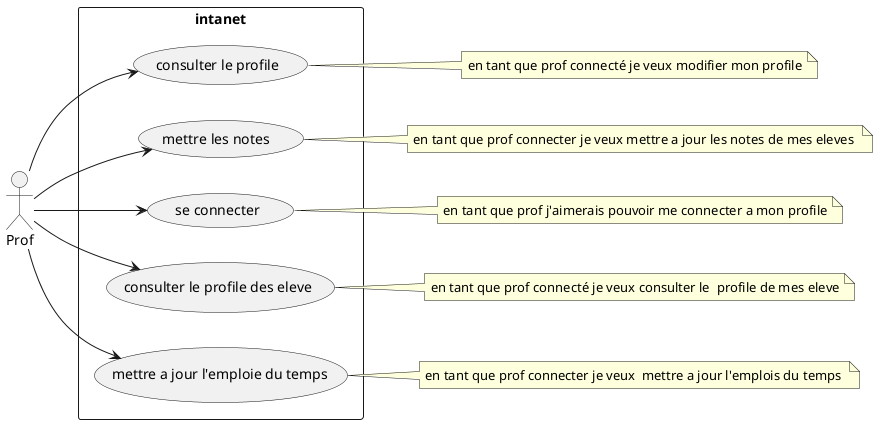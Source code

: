 @startuml

left to right direction
actor "Prof" as p
rectangle intanet {
  usecase "consulter le profile" as uc1
  usecase "mettre les notes " as uc2
  usecase "se connecter" as uc3
  usecase "consulter le profile des eleve" as uc4
  usecase "mettre a jour l'emploie du temps" as uc5
}
p --> uc1
p-->uc2
p-->uc3

p-->uc4

p-->uc5


note right of (uc1)
en tant que prof connecté je veux modifier mon profile
end note
note right of (uc5)
en tant que prof connecter je veux  mettre a jour l'emplois du temps 
end note
note right of (uc4)
en tant que prof connecté je veux consulter le  profile de mes eleve
end note
note right of (uc2) 
en tant que prof connecter je veux mettre a jour les notes de mes eleves 
end note
note right of (uc3)
en tant que prof j'aimerais pouvoir me connecter a mon profile
end note
@enduml
